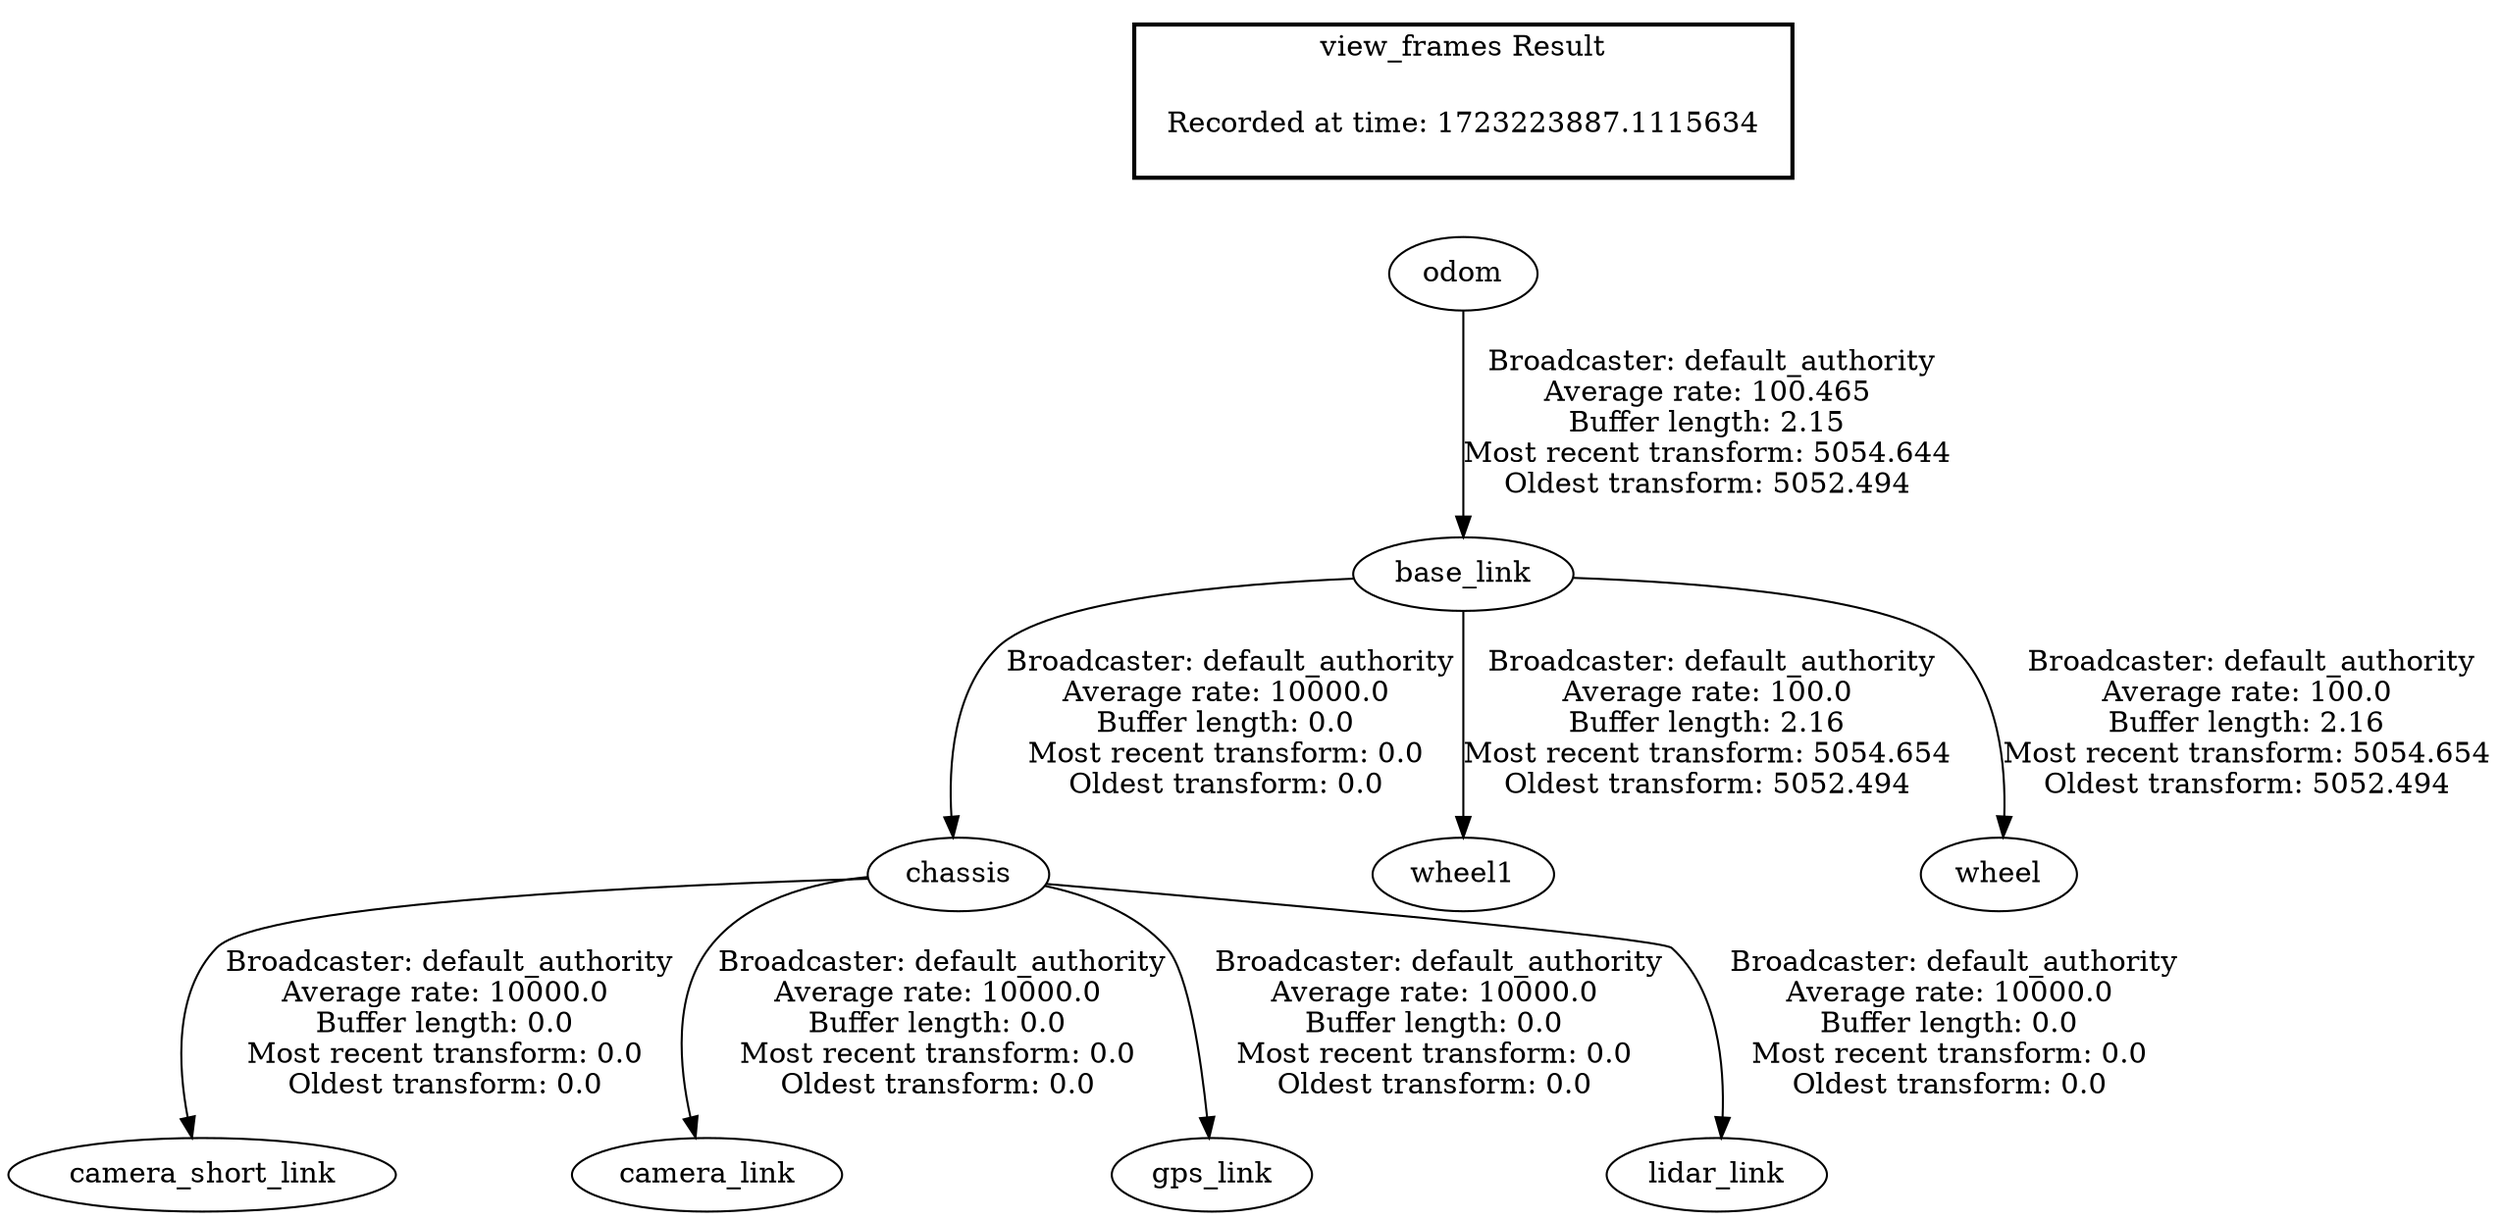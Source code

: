 digraph G {
"odom" -> "base_link"[label=" Broadcaster: default_authority\nAverage rate: 100.465\nBuffer length: 2.15\nMost recent transform: 5054.644\nOldest transform: 5052.494\n"];
"chassis" -> "camera_short_link"[label=" Broadcaster: default_authority\nAverage rate: 10000.0\nBuffer length: 0.0\nMost recent transform: 0.0\nOldest transform: 0.0\n"];
"chassis" -> "camera_link"[label=" Broadcaster: default_authority\nAverage rate: 10000.0\nBuffer length: 0.0\nMost recent transform: 0.0\nOldest transform: 0.0\n"];
"base_link" -> "chassis"[label=" Broadcaster: default_authority\nAverage rate: 10000.0\nBuffer length: 0.0\nMost recent transform: 0.0\nOldest transform: 0.0\n"];
"chassis" -> "gps_link"[label=" Broadcaster: default_authority\nAverage rate: 10000.0\nBuffer length: 0.0\nMost recent transform: 0.0\nOldest transform: 0.0\n"];
"chassis" -> "lidar_link"[label=" Broadcaster: default_authority\nAverage rate: 10000.0\nBuffer length: 0.0\nMost recent transform: 0.0\nOldest transform: 0.0\n"];
"base_link" -> "wheel1"[label=" Broadcaster: default_authority\nAverage rate: 100.0\nBuffer length: 2.16\nMost recent transform: 5054.654\nOldest transform: 5052.494\n"];
"base_link" -> "wheel"[label=" Broadcaster: default_authority\nAverage rate: 100.0\nBuffer length: 2.16\nMost recent transform: 5054.654\nOldest transform: 5052.494\n"];
edge [style=invis];
 subgraph cluster_legend { style=bold; color=black; label ="view_frames Result";
"Recorded at time: 1723223887.1115634"[ shape=plaintext ] ;
}->"odom";
}